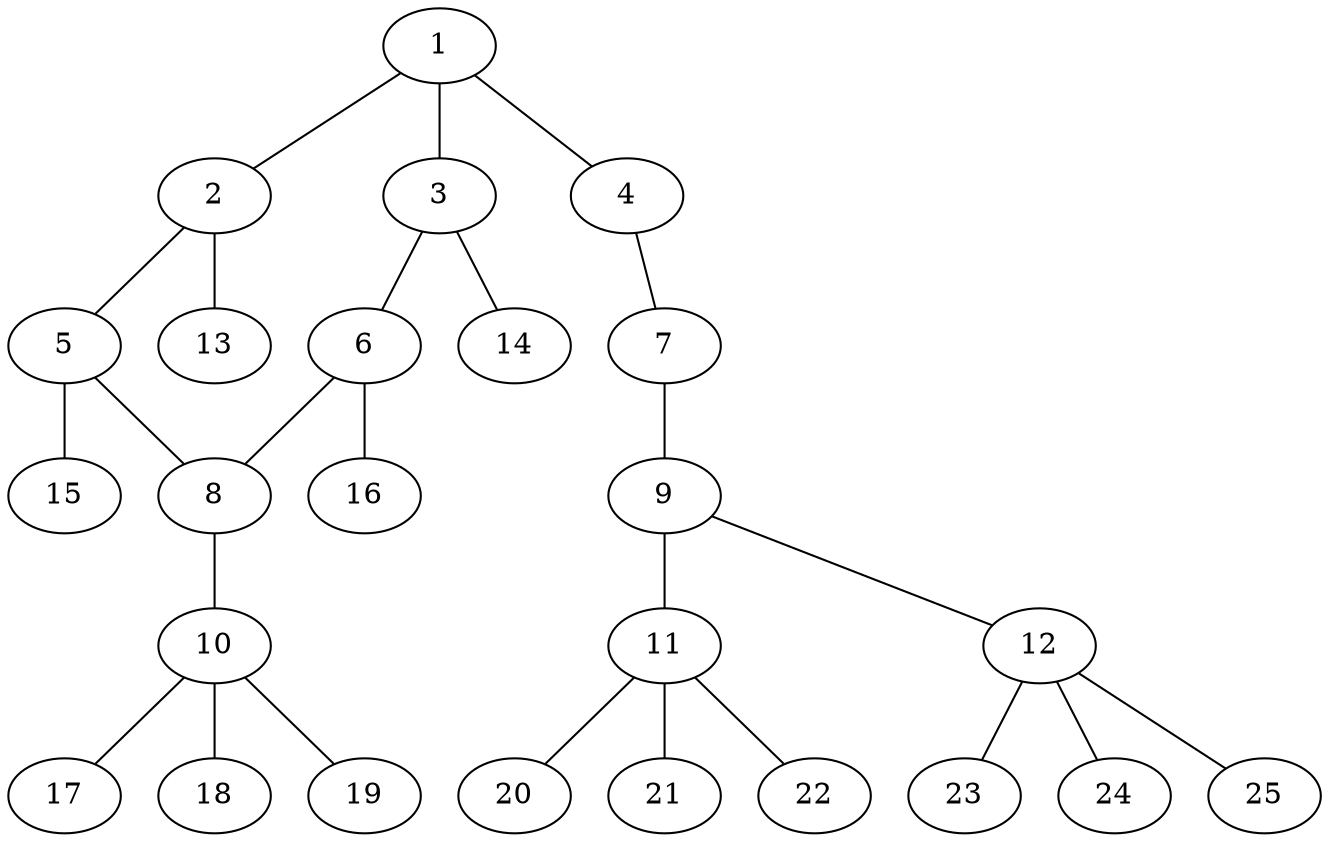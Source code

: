 graph molecule_1177 {
	1	 [chem=C];
	2	 [chem=C];
	1 -- 2	 [valence=1];
	3	 [chem=C];
	1 -- 3	 [valence=2];
	4	 [chem=N];
	1 -- 4	 [valence=1];
	5	 [chem=C];
	2 -- 5	 [valence=2];
	13	 [chem=H];
	2 -- 13	 [valence=1];
	6	 [chem=C];
	3 -- 6	 [valence=1];
	14	 [chem=H];
	3 -- 14	 [valence=1];
	7	 [chem=N];
	4 -- 7	 [valence=2];
	8	 [chem=C];
	5 -- 8	 [valence=1];
	15	 [chem=H];
	5 -- 15	 [valence=1];
	6 -- 8	 [valence=2];
	16	 [chem=H];
	6 -- 16	 [valence=1];
	9	 [chem=N];
	7 -- 9	 [valence=1];
	10	 [chem=C];
	8 -- 10	 [valence=1];
	11	 [chem=C];
	9 -- 11	 [valence=1];
	12	 [chem=C];
	9 -- 12	 [valence=1];
	17	 [chem=H];
	10 -- 17	 [valence=1];
	18	 [chem=H];
	10 -- 18	 [valence=1];
	19	 [chem=H];
	10 -- 19	 [valence=1];
	20	 [chem=H];
	11 -- 20	 [valence=1];
	21	 [chem=H];
	11 -- 21	 [valence=1];
	22	 [chem=H];
	11 -- 22	 [valence=1];
	23	 [chem=H];
	12 -- 23	 [valence=1];
	24	 [chem=H];
	12 -- 24	 [valence=1];
	25	 [chem=H];
	12 -- 25	 [valence=1];
}
